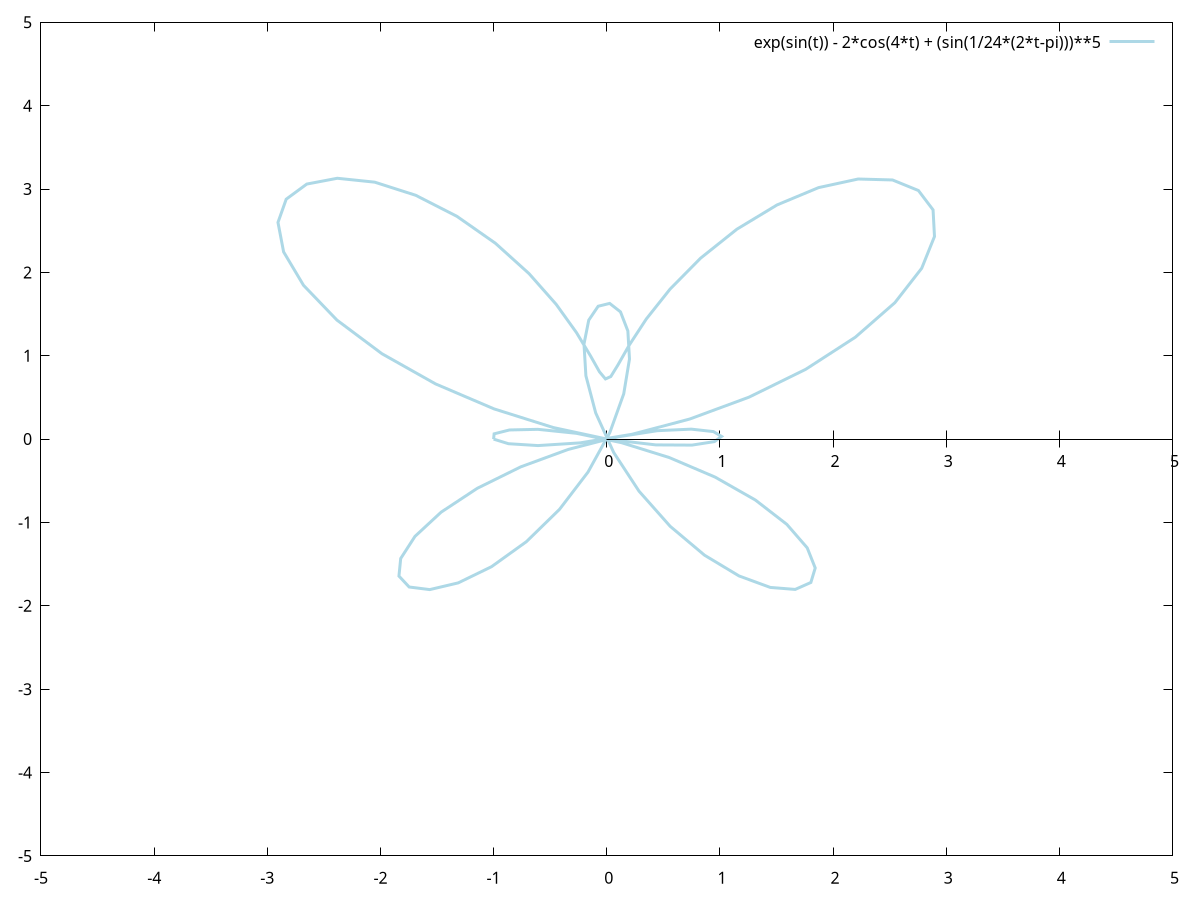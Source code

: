 set polar
set style line 5 lt rgb "#ADD8E6" lw 3
plot exp(sin(t)) - 2*cos(4*t) + (sin(1/24*(2*t-pi)))**5 ls 5
pause -1
